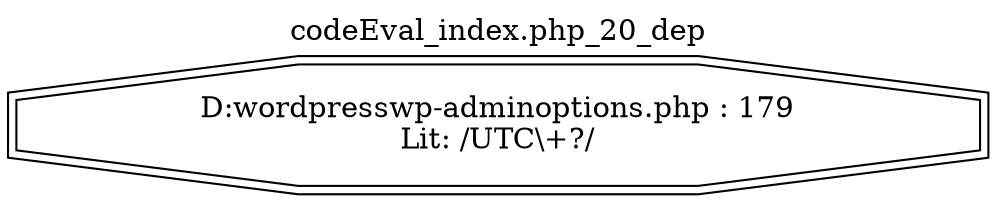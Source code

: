 digraph cfg {
  label="codeEval_index.php_20_dep";
  labelloc=t;
  n1 [shape=doubleoctagon, label="D:\wordpress\wp-admin\options.php : 179\nLit: /UTC\\+?/\n"];
}
